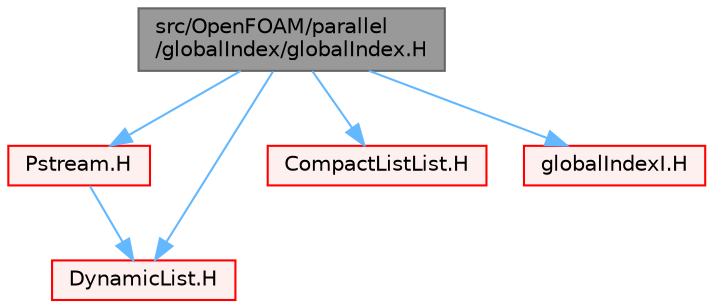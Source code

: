 digraph "src/OpenFOAM/parallel/globalIndex/globalIndex.H"
{
 // LATEX_PDF_SIZE
  bgcolor="transparent";
  edge [fontname=Helvetica,fontsize=10,labelfontname=Helvetica,labelfontsize=10];
  node [fontname=Helvetica,fontsize=10,shape=box,height=0.2,width=0.4];
  Node1 [id="Node000001",label="src/OpenFOAM/parallel\l/globalIndex/globalIndex.H",height=0.2,width=0.4,color="gray40", fillcolor="grey60", style="filled", fontcolor="black",tooltip=" "];
  Node1 -> Node2 [id="edge1_Node000001_Node000002",color="steelblue1",style="solid",tooltip=" "];
  Node2 [id="Node000002",label="Pstream.H",height=0.2,width=0.4,color="red", fillcolor="#FFF0F0", style="filled",URL="$Pstream_8H.html",tooltip=" "];
  Node2 -> Node104 [id="edge2_Node000002_Node000104",color="steelblue1",style="solid",tooltip=" "];
  Node104 [id="Node000104",label="DynamicList.H",height=0.2,width=0.4,color="red", fillcolor="#FFF0F0", style="filled",URL="$DynamicList_8H.html",tooltip=" "];
  Node1 -> Node144 [id="edge3_Node000001_Node000144",color="steelblue1",style="solid",tooltip=" "];
  Node144 [id="Node000144",label="CompactListList.H",height=0.2,width=0.4,color="red", fillcolor="#FFF0F0", style="filled",URL="$CompactListList_8H.html",tooltip=" "];
  Node1 -> Node104 [id="edge4_Node000001_Node000104",color="steelblue1",style="solid",tooltip=" "];
  Node1 -> Node146 [id="edge5_Node000001_Node000146",color="steelblue1",style="solid",tooltip=" "];
  Node146 [id="Node000146",label="globalIndexI.H",height=0.2,width=0.4,color="red", fillcolor="#FFF0F0", style="filled",URL="$globalIndexI_8H.html",tooltip=" "];
}
